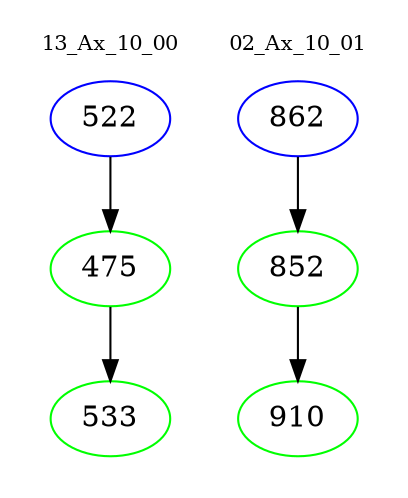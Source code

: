 digraph{
subgraph cluster_0 {
color = white
label = "13_Ax_10_00";
fontsize=10;
T0_522 [label="522", color="blue"]
T0_522 -> T0_475 [color="black"]
T0_475 [label="475", color="green"]
T0_475 -> T0_533 [color="black"]
T0_533 [label="533", color="green"]
}
subgraph cluster_1 {
color = white
label = "02_Ax_10_01";
fontsize=10;
T1_862 [label="862", color="blue"]
T1_862 -> T1_852 [color="black"]
T1_852 [label="852", color="green"]
T1_852 -> T1_910 [color="black"]
T1_910 [label="910", color="green"]
}
}
